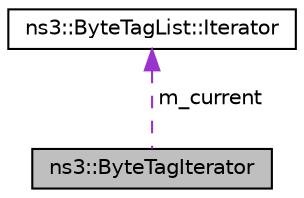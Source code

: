 digraph "ns3::ByteTagIterator"
{
 // LATEX_PDF_SIZE
  edge [fontname="Helvetica",fontsize="10",labelfontname="Helvetica",labelfontsize="10"];
  node [fontname="Helvetica",fontsize="10",shape=record];
  Node1 [label="ns3::ByteTagIterator",height=0.2,width=0.4,color="black", fillcolor="grey75", style="filled", fontcolor="black",tooltip="Iterator over the set of byte tags in a packet."];
  Node2 -> Node1 [dir="back",color="darkorchid3",fontsize="10",style="dashed",label=" m_current" ,fontname="Helvetica"];
  Node2 [label="ns3::ByteTagList::Iterator",height=0.2,width=0.4,color="black", fillcolor="white", style="filled",URL="$classns3_1_1_byte_tag_list_1_1_iterator.html",tooltip="An iterator for iterating through a byte tag list."];
}

